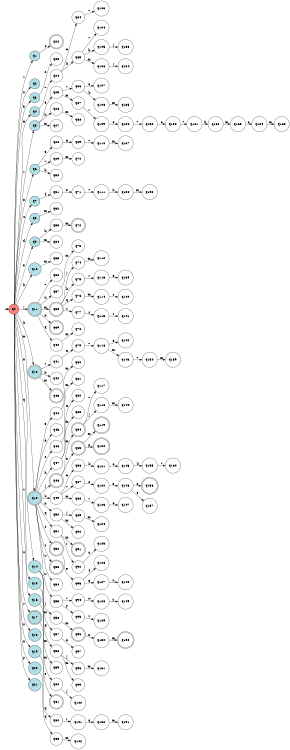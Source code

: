 digraph APTAALF {
__start0 [style = invis, shape = none, label = "", width = 0, height = 0];

rankdir=LR;
size="8,5";

s0 [style="filled", color="black", fillcolor="#ff817b" shape="circle", label="q0"];
s1 [style="filled", color="black", fillcolor="powderblue" shape="circle", label="q1"];
s2 [style="filled", color="black", fillcolor="powderblue" shape="circle", label="q2"];
s3 [style="filled", color="black", fillcolor="powderblue" shape="circle", label="q3"];
s4 [style="filled", color="black", fillcolor="powderblue" shape="circle", label="q4"];
s5 [style="filled", color="black", fillcolor="powderblue" shape="circle", label="q5"];
s6 [style="filled", color="black", fillcolor="powderblue" shape="circle", label="q6"];
s7 [style="filled", color="black", fillcolor="powderblue" shape="circle", label="q7"];
s8 [style="filled", color="black", fillcolor="powderblue" shape="circle", label="q8"];
s9 [style="filled", color="black", fillcolor="powderblue" shape="circle", label="q9"];
s10 [style="filled", color="black", fillcolor="powderblue" shape="circle", label="q10"];
s11 [style="rounded,filled", color="black", fillcolor="powderblue" shape="doublecircle", label="q11"];
s12 [style="rounded,filled", color="black", fillcolor="powderblue" shape="doublecircle", label="q12"];
s13 [style="rounded,filled", color="black", fillcolor="powderblue" shape="doublecircle", label="q13"];
s14 [style="filled", color="black", fillcolor="powderblue" shape="circle", label="q14"];
s15 [style="filled", color="black", fillcolor="powderblue" shape="circle", label="q15"];
s16 [style="filled", color="black", fillcolor="powderblue" shape="circle", label="q16"];
s17 [style="rounded,filled", color="black", fillcolor="powderblue" shape="doublecircle", label="q17"];
s18 [style="filled", color="black", fillcolor="powderblue" shape="circle", label="q18"];
s19 [style="filled", color="black", fillcolor="powderblue" shape="circle", label="q19"];
s20 [style="filled", color="black", fillcolor="powderblue" shape="circle", label="q20"];
s21 [style="filled", color="black", fillcolor="powderblue" shape="circle", label="q21"];
s22 [style="rounded,filled", color="black", fillcolor="white" shape="doublecircle", label="q22"];
s23 [style="filled", color="black", fillcolor="white" shape="circle", label="q23"];
s24 [style="filled", color="black", fillcolor="white" shape="circle", label="q24"];
s25 [style="filled", color="black", fillcolor="white" shape="circle", label="q25"];
s26 [style="filled", color="black", fillcolor="white" shape="circle", label="q26"];
s27 [style="filled", color="black", fillcolor="white" shape="circle", label="q27"];
s28 [style="filled", color="black", fillcolor="white" shape="circle", label="q28"];
s29 [style="filled", color="black", fillcolor="white" shape="circle", label="q29"];
s30 [style="filled", color="black", fillcolor="white" shape="circle", label="q30"];
s31 [style="filled", color="black", fillcolor="white" shape="circle", label="q31"];
s32 [style="filled", color="black", fillcolor="white" shape="circle", label="q32"];
s33 [style="filled", color="black", fillcolor="white" shape="circle", label="q33"];
s34 [style="filled", color="black", fillcolor="white" shape="circle", label="q34"];
s35 [style="filled", color="black", fillcolor="white" shape="circle", label="q35"];
s36 [style="filled", color="black", fillcolor="white" shape="circle", label="q36"];
s37 [style="filled", color="black", fillcolor="white" shape="circle", label="q37"];
s38 [style="rounded,filled", color="black", fillcolor="white" shape="doublecircle", label="q38"];
s39 [style="rounded,filled", color="black", fillcolor="white" shape="doublecircle", label="q39"];
s40 [style="filled", color="black", fillcolor="white" shape="circle", label="q40"];
s41 [style="filled", color="black", fillcolor="white" shape="circle", label="q41"];
s42 [style="filled", color="black", fillcolor="white" shape="circle", label="q42"];
s43 [style="rounded,filled", color="black", fillcolor="white" shape="doublecircle", label="q43"];
s44 [style="filled", color="black", fillcolor="white" shape="circle", label="q44"];
s45 [style="filled", color="black", fillcolor="white" shape="circle", label="q45"];
s46 [style="filled", color="black", fillcolor="white" shape="circle", label="q46"];
s47 [style="filled", color="black", fillcolor="white" shape="circle", label="q47"];
s48 [style="rounded,filled", color="black", fillcolor="white" shape="doublecircle", label="q48"];
s49 [style="filled", color="black", fillcolor="white" shape="circle", label="q49"];
s50 [style="filled", color="black", fillcolor="white" shape="circle", label="q50"];
s51 [style="filled", color="black", fillcolor="white" shape="circle", label="q51"];
s52 [style="rounded,filled", color="black", fillcolor="white" shape="doublecircle", label="q52"];
s53 [style="rounded,filled", color="black", fillcolor="white" shape="doublecircle", label="q53"];
s54 [style="filled", color="black", fillcolor="white" shape="circle", label="q54"];
s55 [style="filled", color="black", fillcolor="white" shape="circle", label="q55"];
s56 [style="filled", color="black", fillcolor="white" shape="circle", label="q56"];
s57 [style="filled", color="black", fillcolor="white" shape="circle", label="q57"];
s58 [style="filled", color="black", fillcolor="white" shape="circle", label="q58"];
s59 [style="filled", color="black", fillcolor="white" shape="circle", label="q59"];
s60 [style="filled", color="black", fillcolor="white" shape="circle", label="q60"];
s61 [style="rounded,filled", color="black", fillcolor="white" shape="doublecircle", label="q61"];
s62 [style="filled", color="black", fillcolor="white" shape="circle", label="q62"];
s63 [style="filled", color="black", fillcolor="white" shape="circle", label="q63"];
s64 [style="filled", color="black", fillcolor="white" shape="circle", label="q64"];
s65 [style="filled", color="black", fillcolor="white" shape="circle", label="q65"];
s66 [style="filled", color="black", fillcolor="white" shape="circle", label="q66"];
s67 [style="filled", color="black", fillcolor="white" shape="circle", label="q67"];
s68 [style="filled", color="black", fillcolor="white" shape="circle", label="q68"];
s69 [style="filled", color="black", fillcolor="white" shape="circle", label="q69"];
s70 [style="filled", color="black", fillcolor="white" shape="circle", label="q70"];
s71 [style="filled", color="black", fillcolor="white" shape="circle", label="q71"];
s72 [style="rounded,filled", color="black", fillcolor="white" shape="doublecircle", label="q72"];
s73 [style="filled", color="black", fillcolor="white" shape="circle", label="q73"];
s74 [style="filled", color="black", fillcolor="white" shape="circle", label="q74"];
s75 [style="filled", color="black", fillcolor="white" shape="circle", label="q75"];
s76 [style="filled", color="black", fillcolor="white" shape="circle", label="q76"];
s77 [style="filled", color="black", fillcolor="white" shape="circle", label="q77"];
s78 [style="filled", color="black", fillcolor="white" shape="circle", label="q78"];
s79 [style="filled", color="black", fillcolor="white" shape="circle", label="q79"];
s80 [style="filled", color="black", fillcolor="white" shape="circle", label="q80"];
s81 [style="filled", color="black", fillcolor="white" shape="circle", label="q81"];
s82 [style="filled", color="black", fillcolor="white" shape="circle", label="q82"];
s83 [style="filled", color="black", fillcolor="white" shape="circle", label="q83"];
s84 [style="rounded,filled", color="black", fillcolor="white" shape="doublecircle", label="q84"];
s85 [style="rounded,filled", color="black", fillcolor="white" shape="doublecircle", label="q85"];
s86 [style="filled", color="black", fillcolor="white" shape="circle", label="q86"];
s87 [style="filled", color="black", fillcolor="white" shape="circle", label="q87"];
s88 [style="filled", color="black", fillcolor="white" shape="circle", label="q88"];
s89 [style="filled", color="black", fillcolor="white" shape="circle", label="q89"];
s90 [style="filled", color="black", fillcolor="white" shape="circle", label="q90"];
s91 [style="rounded,filled", color="black", fillcolor="white" shape="doublecircle", label="q91"];
s92 [style="filled", color="black", fillcolor="white" shape="circle", label="q92"];
s93 [style="filled", color="black", fillcolor="white" shape="circle", label="q93"];
s94 [style="filled", color="black", fillcolor="white" shape="circle", label="q94"];
s95 [style="filled", color="black", fillcolor="white" shape="circle", label="q95"];
s96 [style="rounded,filled", color="black", fillcolor="white" shape="doublecircle", label="q96"];
s97 [style="filled", color="black", fillcolor="white" shape="circle", label="q97"];
s98 [style="filled", color="black", fillcolor="white" shape="circle", label="q98"];
s99 [style="filled", color="black", fillcolor="white" shape="circle", label="q99"];
s100 [style="filled", color="black", fillcolor="white" shape="circle", label="q100"];
s101 [style="filled", color="black", fillcolor="white" shape="circle", label="q101"];
s102 [style="filled", color="black", fillcolor="white" shape="circle", label="q102"];
s103 [style="filled", color="black", fillcolor="white" shape="circle", label="q103"];
s104 [style="filled", color="black", fillcolor="white" shape="circle", label="q104"];
s105 [style="filled", color="black", fillcolor="white" shape="circle", label="q105"];
s106 [style="filled", color="black", fillcolor="white" shape="circle", label="q106"];
s107 [style="filled", color="black", fillcolor="white" shape="circle", label="q107"];
s108 [style="filled", color="black", fillcolor="white" shape="circle", label="q108"];
s109 [style="filled", color="black", fillcolor="white" shape="circle", label="q109"];
s110 [style="filled", color="black", fillcolor="white" shape="circle", label="q110"];
s111 [style="filled", color="black", fillcolor="white" shape="circle", label="q111"];
s112 [style="filled", color="black", fillcolor="white" shape="circle", label="q112"];
s113 [style="filled", color="black", fillcolor="white" shape="circle", label="q113"];
s114 [style="filled", color="black", fillcolor="white" shape="circle", label="q114"];
s115 [style="filled", color="black", fillcolor="white" shape="circle", label="q115"];
s116 [style="filled", color="black", fillcolor="white" shape="circle", label="q116"];
s117 [style="filled", color="black", fillcolor="white" shape="circle", label="q117"];
s118 [style="filled", color="black", fillcolor="white" shape="circle", label="q118"];
s119 [style="rounded,filled", color="black", fillcolor="white" shape="doublecircle", label="q119"];
s120 [style="rounded,filled", color="black", fillcolor="white" shape="doublecircle", label="q120"];
s121 [style="filled", color="black", fillcolor="white" shape="circle", label="q121"];
s122 [style="filled", color="black", fillcolor="white" shape="circle", label="q122"];
s123 [style="filled", color="black", fillcolor="white" shape="circle", label="q123"];
s124 [style="filled", color="black", fillcolor="white" shape="circle", label="q124"];
s125 [style="filled", color="black", fillcolor="white" shape="circle", label="q125"];
s126 [style="filled", color="black", fillcolor="white" shape="circle", label="q126"];
s127 [style="filled", color="black", fillcolor="white" shape="circle", label="q127"];
s128 [style="filled", color="black", fillcolor="white" shape="circle", label="q128"];
s129 [style="filled", color="black", fillcolor="white" shape="circle", label="q129"];
s130 [style="filled", color="black", fillcolor="white" shape="circle", label="q130"];
s131 [style="filled", color="black", fillcolor="white" shape="circle", label="q131"];
s132 [style="filled", color="black", fillcolor="white" shape="circle", label="q132"];
s133 [style="filled", color="black", fillcolor="white" shape="circle", label="q133"];
s134 [style="filled", color="black", fillcolor="white" shape="circle", label="q134"];
s135 [style="filled", color="black", fillcolor="white" shape="circle", label="q135"];
s136 [style="filled", color="black", fillcolor="white" shape="circle", label="q136"];
s137 [style="filled", color="black", fillcolor="white" shape="circle", label="q137"];
s138 [style="filled", color="black", fillcolor="white" shape="circle", label="q138"];
s139 [style="filled", color="black", fillcolor="white" shape="circle", label="q139"];
s140 [style="filled", color="black", fillcolor="white" shape="circle", label="q140"];
s141 [style="filled", color="black", fillcolor="white" shape="circle", label="q141"];
s142 [style="filled", color="black", fillcolor="white" shape="circle", label="q142"];
s143 [style="filled", color="black", fillcolor="white" shape="circle", label="q143"];
s144 [style="filled", color="black", fillcolor="white" shape="circle", label="q144"];
s145 [style="filled", color="black", fillcolor="white" shape="circle", label="q145"];
s146 [style="filled", color="black", fillcolor="white" shape="circle", label="q146"];
s147 [style="filled", color="black", fillcolor="white" shape="circle", label="q147"];
s148 [style="filled", color="black", fillcolor="white" shape="circle", label="q148"];
s149 [style="filled", color="black", fillcolor="white" shape="circle", label="q149"];
s150 [style="rounded,filled", color="black", fillcolor="white" shape="doublecircle", label="q150"];
s151 [style="filled", color="black", fillcolor="white" shape="circle", label="q151"];
s152 [style="filled", color="black", fillcolor="white" shape="circle", label="q152"];
s153 [style="filled", color="black", fillcolor="white" shape="circle", label="q153"];
s154 [style="filled", color="black", fillcolor="white" shape="circle", label="q154"];
s155 [style="filled", color="black", fillcolor="white" shape="circle", label="q155"];
s156 [style="rounded,filled", color="black", fillcolor="white" shape="doublecircle", label="q156"];
s157 [style="filled", color="black", fillcolor="white" shape="circle", label="q157"];
s158 [style="filled", color="black", fillcolor="white" shape="circle", label="q158"];
s159 [style="filled", color="black", fillcolor="white" shape="circle", label="q159"];
s160 [style="filled", color="black", fillcolor="white" shape="circle", label="q160"];
s161 [style="filled", color="black", fillcolor="white" shape="circle", label="q161"];
s162 [style="filled", color="black", fillcolor="white" shape="circle", label="q162"];
s163 [style="filled", color="black", fillcolor="white" shape="circle", label="q163"];
s164 [style="filled", color="black", fillcolor="white" shape="circle", label="q164"];
s165 [style="filled", color="black", fillcolor="white" shape="circle", label="q165"];
subgraph cluster_main { 
	graph [pad=".75", ranksep="0.15", nodesep="0.15"];
	 style=invis; 
	__start0 -> s0 [penwidth=2];
}
s0 -> s1 [label="1"];
s0 -> s2 [label="2"];
s0 -> s3 [label="3"];
s0 -> s4 [label="6"];
s0 -> s5 [label="7"];
s0 -> s6 [label="8"];
s0 -> s7 [label="c"];
s0 -> s8 [label="d"];
s0 -> s9 [label="e"];
s0 -> s10 [label="h"];
s0 -> s11 [label="j"];
s0 -> s12 [label="k"];
s0 -> s13 [label="m"];
s0 -> s14 [label="n"];
s0 -> s15 [label="q"];
s0 -> s16 [label="t"];
s0 -> s17 [label="u"];
s0 -> s18 [label="v"];
s0 -> s19 [label="w"];
s0 -> s20 [label="x"];
s0 -> s21 [label="y"];
s1 -> s22 [label="4"];
s3 -> s23 [label="6"];
s4 -> s24 [label="7"];
s5 -> s25 [label="6"];
s5 -> s26 [label="k"];
s5 -> s27 [label="m"];
s6 -> s28 [label="3"];
s6 -> s29 [label="7"];
s6 -> s30 [label="h"];
s7 -> s31 [label="f"];
s8 -> s32 [label="m"];
s9 -> s33 [label="k"];
s9 -> s34 [label="m"];
s10 -> s35 [label="m"];
s11 -> s36 [label="7"];
s11 -> s37 [label="k"];
s11 -> s38 [label="m"];
s11 -> s39 [label="n"];
s11 -> s40 [label="q"];
s12 -> s41 [label="7"];
s12 -> s42 [label="h"];
s12 -> s43 [label="m"];
s13 -> s44 [label="3"];
s13 -> s45 [label="d"];
s13 -> s46 [label="e"];
s13 -> s47 [label="h"];
s13 -> s48 [label="j"];
s13 -> s49 [label="k"];
s13 -> s50 [label="n"];
s13 -> s51 [label="q"];
s13 -> s52 [label="s"];
s13 -> s53 [label="t"];
s13 -> s54 [label="u"];
s13 -> s55 [label="w"];
s14 -> s56 [label="j"];
s14 -> s57 [label="m"];
s14 -> s58 [label="q"];
s15 -> s59 [label="m"];
s16 -> s60 [label="m"];
s17 -> s61 [label="e"];
s19 -> s62 [label="q"];
s20 -> s63 [label="q"];
s24 -> s64 [label="6"];
s24 -> s65 [label="k"];
s25 -> s66 [label="7"];
s25 -> s67 [label="m"];
s26 -> s68 [label="m"];
s28 -> s69 [label="6"];
s29 -> s70 [label="m"];
s31 -> s71 [label="e"];
s33 -> s72 [label="m"];
s37 -> s73 [label="m"];
s38 -> s74 [label="j"];
s38 -> s75 [label="k"];
s38 -> s76 [label="q"];
s38 -> s77 [label="t"];
s40 -> s78 [label="m"];
s41 -> s79 [label="6"];
s44 -> s80 [label="m"];
s46 -> s81 [label="m"];
s47 -> s82 [label="6"];
s47 -> s83 [label="m"];
s48 -> s84 [label="m"];
s48 -> s85 [label="n"];
s49 -> s86 [label="6"];
s49 -> s87 [label="7"];
s49 -> s88 [label="m"];
s50 -> s89 [label="j"];
s50 -> s90 [label="m"];
s51 -> s91 [label="m"];
s51 -> s92 [label="r"];
s52 -> s93 [label="e"];
s55 -> s94 [label="7"];
s55 -> s95 [label="y"];
s56 -> s96 [label="m"];
s57 -> s97 [label="n"];
s58 -> s98 [label="j"];
s58 -> s99 [label="m"];
s60 -> s100 [label="j"];
s62 -> s101 [label="r"];
s63 -> s102 [label="m"];
s64 -> s103 [label="7"];
s65 -> s104 [label="7"];
s65 -> s105 [label="h"];
s65 -> s106 [label="m"];
s66 -> s107 [label="6"];
s66 -> s108 [label="k"];
s67 -> s109 [label="7"];
s69 -> s110 [label="7"];
s71 -> s111 [label="7"];
s74 -> s112 [label="m"];
s75 -> s113 [label="7"];
s76 -> s114 [label="m"];
s77 -> s115 [label="s"];
s79 -> s116 [label="7"];
s84 -> s117 [label="7"];
s84 -> s118 [label="j"];
s85 -> s119 [label="m"];
s85 -> s120 [label="p"];
s86 -> s121 [label="k"];
s87 -> s122 [label="6"];
s88 -> s123 [label="7"];
s89 -> s124 [label="m"];
s92 -> s125 [label="x"];
s93 -> s126 [label="f"];
s93 -> s127 [label="g"];
s94 -> s128 [label="w"];
s95 -> s129 [label="v"];
s96 -> s130 [label="n"];
s98 -> s131 [label="m"];
s101 -> s132 [label="q"];
s105 -> s133 [label="j"];
s106 -> s134 [label="j"];
s108 -> s135 [label="m"];
s109 -> s136 [label="6"];
s110 -> s137 [label="m"];
s111 -> s138 [label="k"];
s113 -> s139 [label="6"];
s114 -> s140 [label="t"];
s115 -> s141 [label="t"];
s116 -> s142 [label="6"];
s116 -> s143 [label="m"];
s118 -> s144 [label="m"];
s121 -> s145 [label="6"];
s122 -> s146 [label="3"];
s123 -> s147 [label="6"];
s127 -> s148 [label="u"];
s128 -> s149 [label="y"];
s130 -> s150 [label="m"];
s132 -> s151 [label="m"];
s136 -> s152 [label="7"];
s138 -> s153 [label="m"];
s143 -> s154 [label="7"];
s145 -> s155 [label="k"];
s146 -> s156 [label="2"];
s146 -> s157 [label="8"];
s152 -> s158 [label="6"];
s154 -> s159 [label="m"];
s155 -> s160 [label="7"];
s158 -> s161 [label="7"];
s161 -> s162 [label="k"];
s162 -> s163 [label="m"];
s163 -> s164 [label="6"];
s164 -> s165 [label="m"];

}